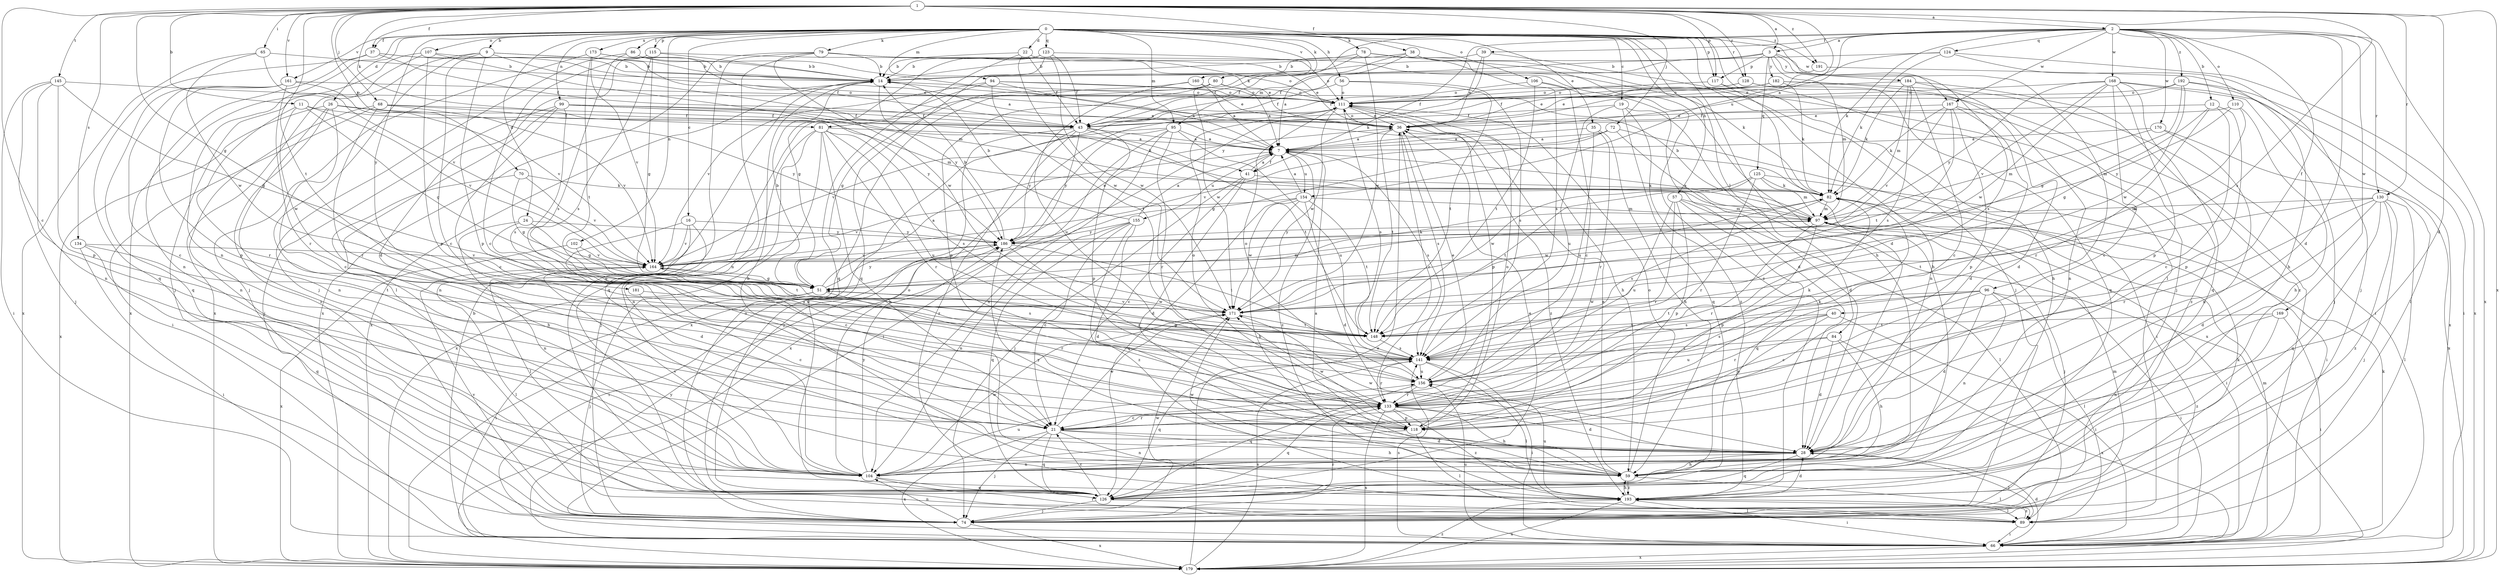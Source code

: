 strict digraph  {
0;
1;
2;
3;
7;
9;
11;
12;
14;
16;
19;
21;
22;
24;
26;
28;
35;
36;
37;
38;
39;
40;
41;
43;
51;
56;
57;
59;
65;
66;
68;
70;
72;
74;
78;
79;
80;
81;
82;
84;
86;
89;
94;
95;
96;
97;
99;
102;
104;
106;
107;
110;
111;
115;
117;
118;
123;
124;
125;
126;
128;
130;
133;
134;
141;
145;
148;
154;
155;
156;
160;
161;
164;
167;
168;
169;
170;
171;
173;
179;
181;
182;
184;
186;
191;
192;
193;
0 -> 9  [label=b];
0 -> 16  [label=c];
0 -> 19  [label=c];
0 -> 22  [label=d];
0 -> 24  [label=d];
0 -> 26  [label=d];
0 -> 28  [label=d];
0 -> 35  [label=e];
0 -> 37  [label=f];
0 -> 56  [label=h];
0 -> 57  [label=h];
0 -> 59  [label=h];
0 -> 78  [label=k];
0 -> 79  [label=k];
0 -> 80  [label=k];
0 -> 84  [label=l];
0 -> 86  [label=l];
0 -> 89  [label=l];
0 -> 94  [label=m];
0 -> 95  [label=m];
0 -> 99  [label=n];
0 -> 102  [label=n];
0 -> 104  [label=n];
0 -> 106  [label=o];
0 -> 107  [label=o];
0 -> 115  [label=p];
0 -> 117  [label=p];
0 -> 123  [label=q];
0 -> 128  [label=r];
0 -> 160  [label=v];
0 -> 161  [label=v];
0 -> 167  [label=w];
0 -> 173  [label=x];
0 -> 181  [label=y];
0 -> 191  [label=z];
1 -> 2  [label=a];
1 -> 3  [label=a];
1 -> 11  [label=b];
1 -> 21  [label=c];
1 -> 28  [label=d];
1 -> 37  [label=f];
1 -> 38  [label=f];
1 -> 51  [label=g];
1 -> 65  [label=i];
1 -> 68  [label=j];
1 -> 70  [label=j];
1 -> 72  [label=j];
1 -> 81  [label=k];
1 -> 117  [label=p];
1 -> 128  [label=r];
1 -> 130  [label=r];
1 -> 134  [label=s];
1 -> 141  [label=s];
1 -> 145  [label=t];
1 -> 148  [label=t];
1 -> 154  [label=u];
1 -> 161  [label=v];
1 -> 179  [label=x];
1 -> 191  [label=z];
2 -> 3  [label=a];
2 -> 7  [label=a];
2 -> 12  [label=b];
2 -> 28  [label=d];
2 -> 39  [label=f];
2 -> 40  [label=f];
2 -> 41  [label=f];
2 -> 81  [label=k];
2 -> 82  [label=k];
2 -> 110  [label=o];
2 -> 124  [label=q];
2 -> 130  [label=r];
2 -> 167  [label=w];
2 -> 168  [label=w];
2 -> 169  [label=w];
2 -> 170  [label=w];
2 -> 179  [label=x];
2 -> 192  [label=z];
3 -> 14  [label=b];
3 -> 95  [label=m];
3 -> 96  [label=m];
3 -> 97  [label=m];
3 -> 117  [label=p];
3 -> 125  [label=q];
3 -> 141  [label=s];
3 -> 182  [label=y];
3 -> 184  [label=y];
7 -> 41  [label=f];
7 -> 141  [label=s];
7 -> 154  [label=u];
7 -> 155  [label=u];
7 -> 193  [label=z];
9 -> 14  [label=b];
9 -> 21  [label=c];
9 -> 41  [label=f];
9 -> 43  [label=f];
9 -> 89  [label=l];
9 -> 118  [label=p];
9 -> 179  [label=x];
11 -> 43  [label=f];
11 -> 51  [label=g];
11 -> 133  [label=r];
11 -> 164  [label=v];
11 -> 171  [label=w];
12 -> 21  [label=c];
12 -> 36  [label=e];
12 -> 51  [label=g];
12 -> 118  [label=p];
12 -> 133  [label=r];
14 -> 111  [label=o];
14 -> 179  [label=x];
14 -> 186  [label=y];
16 -> 21  [label=c];
16 -> 28  [label=d];
16 -> 89  [label=l];
16 -> 164  [label=v];
16 -> 186  [label=y];
19 -> 43  [label=f];
19 -> 126  [label=q];
19 -> 156  [label=u];
19 -> 179  [label=x];
19 -> 193  [label=z];
21 -> 28  [label=d];
21 -> 59  [label=h];
21 -> 74  [label=j];
21 -> 126  [label=q];
21 -> 133  [label=r];
21 -> 171  [label=w];
21 -> 179  [label=x];
21 -> 193  [label=z];
22 -> 14  [label=b];
22 -> 36  [label=e];
22 -> 43  [label=f];
22 -> 126  [label=q];
22 -> 171  [label=w];
24 -> 51  [label=g];
24 -> 104  [label=n];
24 -> 156  [label=u];
24 -> 186  [label=y];
26 -> 21  [label=c];
26 -> 43  [label=f];
26 -> 104  [label=n];
26 -> 179  [label=x];
26 -> 186  [label=y];
26 -> 193  [label=z];
28 -> 59  [label=h];
28 -> 89  [label=l];
28 -> 104  [label=n];
28 -> 126  [label=q];
28 -> 171  [label=w];
35 -> 7  [label=a];
35 -> 59  [label=h];
35 -> 133  [label=r];
35 -> 156  [label=u];
36 -> 7  [label=a];
36 -> 111  [label=o];
36 -> 133  [label=r];
36 -> 141  [label=s];
36 -> 148  [label=t];
36 -> 193  [label=z];
37 -> 14  [label=b];
37 -> 36  [label=e];
37 -> 43  [label=f];
37 -> 104  [label=n];
37 -> 126  [label=q];
38 -> 7  [label=a];
38 -> 14  [label=b];
38 -> 43  [label=f];
38 -> 59  [label=h];
38 -> 74  [label=j];
39 -> 14  [label=b];
39 -> 36  [label=e];
39 -> 74  [label=j];
39 -> 186  [label=y];
40 -> 66  [label=i];
40 -> 118  [label=p];
40 -> 133  [label=r];
40 -> 141  [label=s];
40 -> 148  [label=t];
41 -> 7  [label=a];
41 -> 21  [label=c];
41 -> 28  [label=d];
41 -> 74  [label=j];
41 -> 82  [label=k];
43 -> 7  [label=a];
43 -> 66  [label=i];
43 -> 74  [label=j];
43 -> 118  [label=p];
43 -> 148  [label=t];
43 -> 186  [label=y];
43 -> 193  [label=z];
51 -> 7  [label=a];
51 -> 14  [label=b];
51 -> 66  [label=i];
51 -> 74  [label=j];
51 -> 97  [label=m];
51 -> 133  [label=r];
51 -> 171  [label=w];
51 -> 186  [label=y];
56 -> 43  [label=f];
56 -> 111  [label=o];
56 -> 141  [label=s];
56 -> 148  [label=t];
57 -> 89  [label=l];
57 -> 97  [label=m];
57 -> 118  [label=p];
57 -> 126  [label=q];
57 -> 133  [label=r];
57 -> 156  [label=u];
59 -> 7  [label=a];
59 -> 14  [label=b];
59 -> 36  [label=e];
59 -> 89  [label=l];
59 -> 111  [label=o];
59 -> 171  [label=w];
59 -> 186  [label=y];
59 -> 193  [label=z];
65 -> 14  [label=b];
65 -> 164  [label=v];
65 -> 171  [label=w];
65 -> 179  [label=x];
66 -> 14  [label=b];
66 -> 28  [label=d];
66 -> 82  [label=k];
66 -> 97  [label=m];
66 -> 141  [label=s];
66 -> 156  [label=u];
66 -> 179  [label=x];
66 -> 186  [label=y];
68 -> 43  [label=f];
68 -> 66  [label=i];
68 -> 97  [label=m];
68 -> 104  [label=n];
68 -> 133  [label=r];
68 -> 164  [label=v];
70 -> 51  [label=g];
70 -> 59  [label=h];
70 -> 82  [label=k];
70 -> 164  [label=v];
72 -> 7  [label=a];
72 -> 28  [label=d];
72 -> 51  [label=g];
72 -> 66  [label=i];
72 -> 164  [label=v];
74 -> 82  [label=k];
74 -> 97  [label=m];
74 -> 104  [label=n];
74 -> 111  [label=o];
74 -> 133  [label=r];
74 -> 164  [label=v];
74 -> 171  [label=w];
74 -> 179  [label=x];
78 -> 14  [label=b];
78 -> 43  [label=f];
78 -> 141  [label=s];
78 -> 171  [label=w];
78 -> 193  [label=z];
79 -> 14  [label=b];
79 -> 36  [label=e];
79 -> 104  [label=n];
79 -> 111  [label=o];
79 -> 126  [label=q];
79 -> 171  [label=w];
79 -> 179  [label=x];
80 -> 7  [label=a];
80 -> 51  [label=g];
80 -> 111  [label=o];
80 -> 118  [label=p];
80 -> 171  [label=w];
81 -> 7  [label=a];
81 -> 59  [label=h];
81 -> 74  [label=j];
81 -> 104  [label=n];
81 -> 133  [label=r];
81 -> 141  [label=s];
81 -> 156  [label=u];
81 -> 179  [label=x];
82 -> 97  [label=m];
82 -> 141  [label=s];
82 -> 171  [label=w];
84 -> 28  [label=d];
84 -> 59  [label=h];
84 -> 141  [label=s];
84 -> 156  [label=u];
84 -> 179  [label=x];
86 -> 14  [label=b];
86 -> 74  [label=j];
86 -> 82  [label=k];
86 -> 141  [label=s];
89 -> 66  [label=i];
89 -> 193  [label=z];
94 -> 7  [label=a];
94 -> 36  [label=e];
94 -> 111  [label=o];
94 -> 126  [label=q];
94 -> 148  [label=t];
94 -> 164  [label=v];
95 -> 7  [label=a];
95 -> 104  [label=n];
95 -> 133  [label=r];
95 -> 156  [label=u];
95 -> 164  [label=v];
95 -> 179  [label=x];
95 -> 186  [label=y];
96 -> 21  [label=c];
96 -> 28  [label=d];
96 -> 66  [label=i];
96 -> 89  [label=l];
96 -> 104  [label=n];
96 -> 141  [label=s];
96 -> 148  [label=t];
96 -> 171  [label=w];
97 -> 7  [label=a];
97 -> 14  [label=b];
97 -> 66  [label=i];
97 -> 74  [label=j];
97 -> 118  [label=p];
97 -> 133  [label=r];
97 -> 186  [label=y];
99 -> 21  [label=c];
99 -> 36  [label=e];
99 -> 43  [label=f];
99 -> 74  [label=j];
99 -> 82  [label=k];
99 -> 104  [label=n];
99 -> 141  [label=s];
99 -> 186  [label=y];
102 -> 148  [label=t];
102 -> 164  [label=v];
102 -> 179  [label=x];
104 -> 89  [label=l];
104 -> 111  [label=o];
104 -> 126  [label=q];
104 -> 156  [label=u];
104 -> 164  [label=v];
104 -> 171  [label=w];
104 -> 186  [label=y];
106 -> 21  [label=c];
106 -> 28  [label=d];
106 -> 111  [label=o];
106 -> 148  [label=t];
107 -> 14  [label=b];
107 -> 74  [label=j];
107 -> 97  [label=m];
107 -> 118  [label=p];
107 -> 179  [label=x];
110 -> 43  [label=f];
110 -> 59  [label=h];
110 -> 171  [label=w];
110 -> 186  [label=y];
111 -> 36  [label=e];
111 -> 59  [label=h];
111 -> 118  [label=p];
111 -> 141  [label=s];
111 -> 171  [label=w];
115 -> 14  [label=b];
115 -> 21  [label=c];
115 -> 28  [label=d];
115 -> 51  [label=g];
115 -> 82  [label=k];
115 -> 141  [label=s];
117 -> 59  [label=h];
117 -> 104  [label=n];
117 -> 111  [label=o];
118 -> 89  [label=l];
118 -> 104  [label=n];
118 -> 111  [label=o];
118 -> 171  [label=w];
123 -> 14  [label=b];
123 -> 43  [label=f];
123 -> 51  [label=g];
123 -> 111  [label=o];
123 -> 126  [label=q];
123 -> 171  [label=w];
124 -> 14  [label=b];
124 -> 36  [label=e];
124 -> 74  [label=j];
124 -> 82  [label=k];
124 -> 179  [label=x];
125 -> 66  [label=i];
125 -> 82  [label=k];
125 -> 97  [label=m];
125 -> 133  [label=r];
125 -> 148  [label=t];
125 -> 171  [label=w];
126 -> 21  [label=c];
126 -> 36  [label=e];
126 -> 74  [label=j];
126 -> 89  [label=l];
128 -> 36  [label=e];
128 -> 66  [label=i];
128 -> 111  [label=o];
128 -> 126  [label=q];
130 -> 28  [label=d];
130 -> 74  [label=j];
130 -> 89  [label=l];
130 -> 97  [label=m];
130 -> 126  [label=q];
130 -> 133  [label=r];
130 -> 148  [label=t];
130 -> 193  [label=z];
133 -> 21  [label=c];
133 -> 28  [label=d];
133 -> 59  [label=h];
133 -> 82  [label=k];
133 -> 111  [label=o];
133 -> 118  [label=p];
133 -> 126  [label=q];
133 -> 179  [label=x];
133 -> 193  [label=z];
134 -> 66  [label=i];
134 -> 126  [label=q];
134 -> 148  [label=t];
134 -> 164  [label=v];
141 -> 51  [label=g];
141 -> 66  [label=i];
141 -> 89  [label=l];
141 -> 126  [label=q];
141 -> 133  [label=r];
141 -> 156  [label=u];
145 -> 51  [label=g];
145 -> 66  [label=i];
145 -> 74  [label=j];
145 -> 104  [label=n];
145 -> 111  [label=o];
145 -> 118  [label=p];
148 -> 141  [label=s];
148 -> 164  [label=v];
154 -> 7  [label=a];
154 -> 28  [label=d];
154 -> 59  [label=h];
154 -> 97  [label=m];
154 -> 126  [label=q];
154 -> 148  [label=t];
154 -> 164  [label=v];
154 -> 171  [label=w];
155 -> 7  [label=a];
155 -> 14  [label=b];
155 -> 21  [label=c];
155 -> 28  [label=d];
155 -> 104  [label=n];
155 -> 126  [label=q];
155 -> 186  [label=y];
155 -> 193  [label=z];
156 -> 36  [label=e];
156 -> 82  [label=k];
156 -> 111  [label=o];
156 -> 126  [label=q];
156 -> 133  [label=r];
160 -> 7  [label=a];
160 -> 111  [label=o];
160 -> 156  [label=u];
160 -> 179  [label=x];
161 -> 21  [label=c];
161 -> 111  [label=o];
161 -> 118  [label=p];
161 -> 126  [label=q];
161 -> 133  [label=r];
161 -> 164  [label=v];
164 -> 51  [label=g];
164 -> 82  [label=k];
164 -> 89  [label=l];
164 -> 141  [label=s];
167 -> 28  [label=d];
167 -> 36  [label=e];
167 -> 82  [label=k];
167 -> 118  [label=p];
167 -> 148  [label=t];
167 -> 164  [label=v];
167 -> 193  [label=z];
168 -> 21  [label=c];
168 -> 74  [label=j];
168 -> 111  [label=o];
168 -> 118  [label=p];
168 -> 126  [label=q];
168 -> 164  [label=v];
168 -> 171  [label=w];
168 -> 179  [label=x];
168 -> 186  [label=y];
169 -> 66  [label=i];
169 -> 104  [label=n];
169 -> 148  [label=t];
169 -> 193  [label=z];
170 -> 7  [label=a];
170 -> 97  [label=m];
170 -> 104  [label=n];
170 -> 179  [label=x];
171 -> 148  [label=t];
173 -> 7  [label=a];
173 -> 14  [label=b];
173 -> 74  [label=j];
173 -> 148  [label=t];
173 -> 164  [label=v];
179 -> 36  [label=e];
179 -> 141  [label=s];
179 -> 193  [label=z];
181 -> 21  [label=c];
181 -> 171  [label=w];
182 -> 28  [label=d];
182 -> 36  [label=e];
182 -> 43  [label=f];
182 -> 66  [label=i];
182 -> 82  [label=k];
182 -> 111  [label=o];
184 -> 21  [label=c];
184 -> 82  [label=k];
184 -> 97  [label=m];
184 -> 104  [label=n];
184 -> 111  [label=o];
184 -> 141  [label=s];
184 -> 193  [label=z];
186 -> 14  [label=b];
186 -> 36  [label=e];
186 -> 66  [label=i];
186 -> 133  [label=r];
186 -> 148  [label=t];
186 -> 164  [label=v];
191 -> 43  [label=f];
191 -> 59  [label=h];
192 -> 43  [label=f];
192 -> 51  [label=g];
192 -> 66  [label=i];
192 -> 89  [label=l];
192 -> 111  [label=o];
192 -> 171  [label=w];
193 -> 28  [label=d];
193 -> 59  [label=h];
193 -> 66  [label=i];
193 -> 89  [label=l];
193 -> 156  [label=u];
193 -> 179  [label=x];
}

